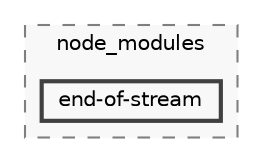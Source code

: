 digraph "backend/node_modules/end-of-stream"
{
 // LATEX_PDF_SIZE
  bgcolor="transparent";
  edge [fontname=Helvetica,fontsize=10,labelfontname=Helvetica,labelfontsize=10];
  node [fontname=Helvetica,fontsize=10,shape=box,height=0.2,width=0.4];
  compound=true
  subgraph clusterdir_86dbea9de526ba50b112ba867d8b4b1f {
    graph [ bgcolor="#f8f8f8", pencolor="grey50", label="node_modules", fontname=Helvetica,fontsize=10 style="filled,dashed", URL="dir_86dbea9de526ba50b112ba867d8b4b1f.html",tooltip=""]
  dir_5d538f6ffed8f25e6242bcf327077b98 [label="end-of-stream", fillcolor="#f8f8f8", color="grey25", style="filled,bold", URL="dir_5d538f6ffed8f25e6242bcf327077b98.html",tooltip=""];
  }
}
